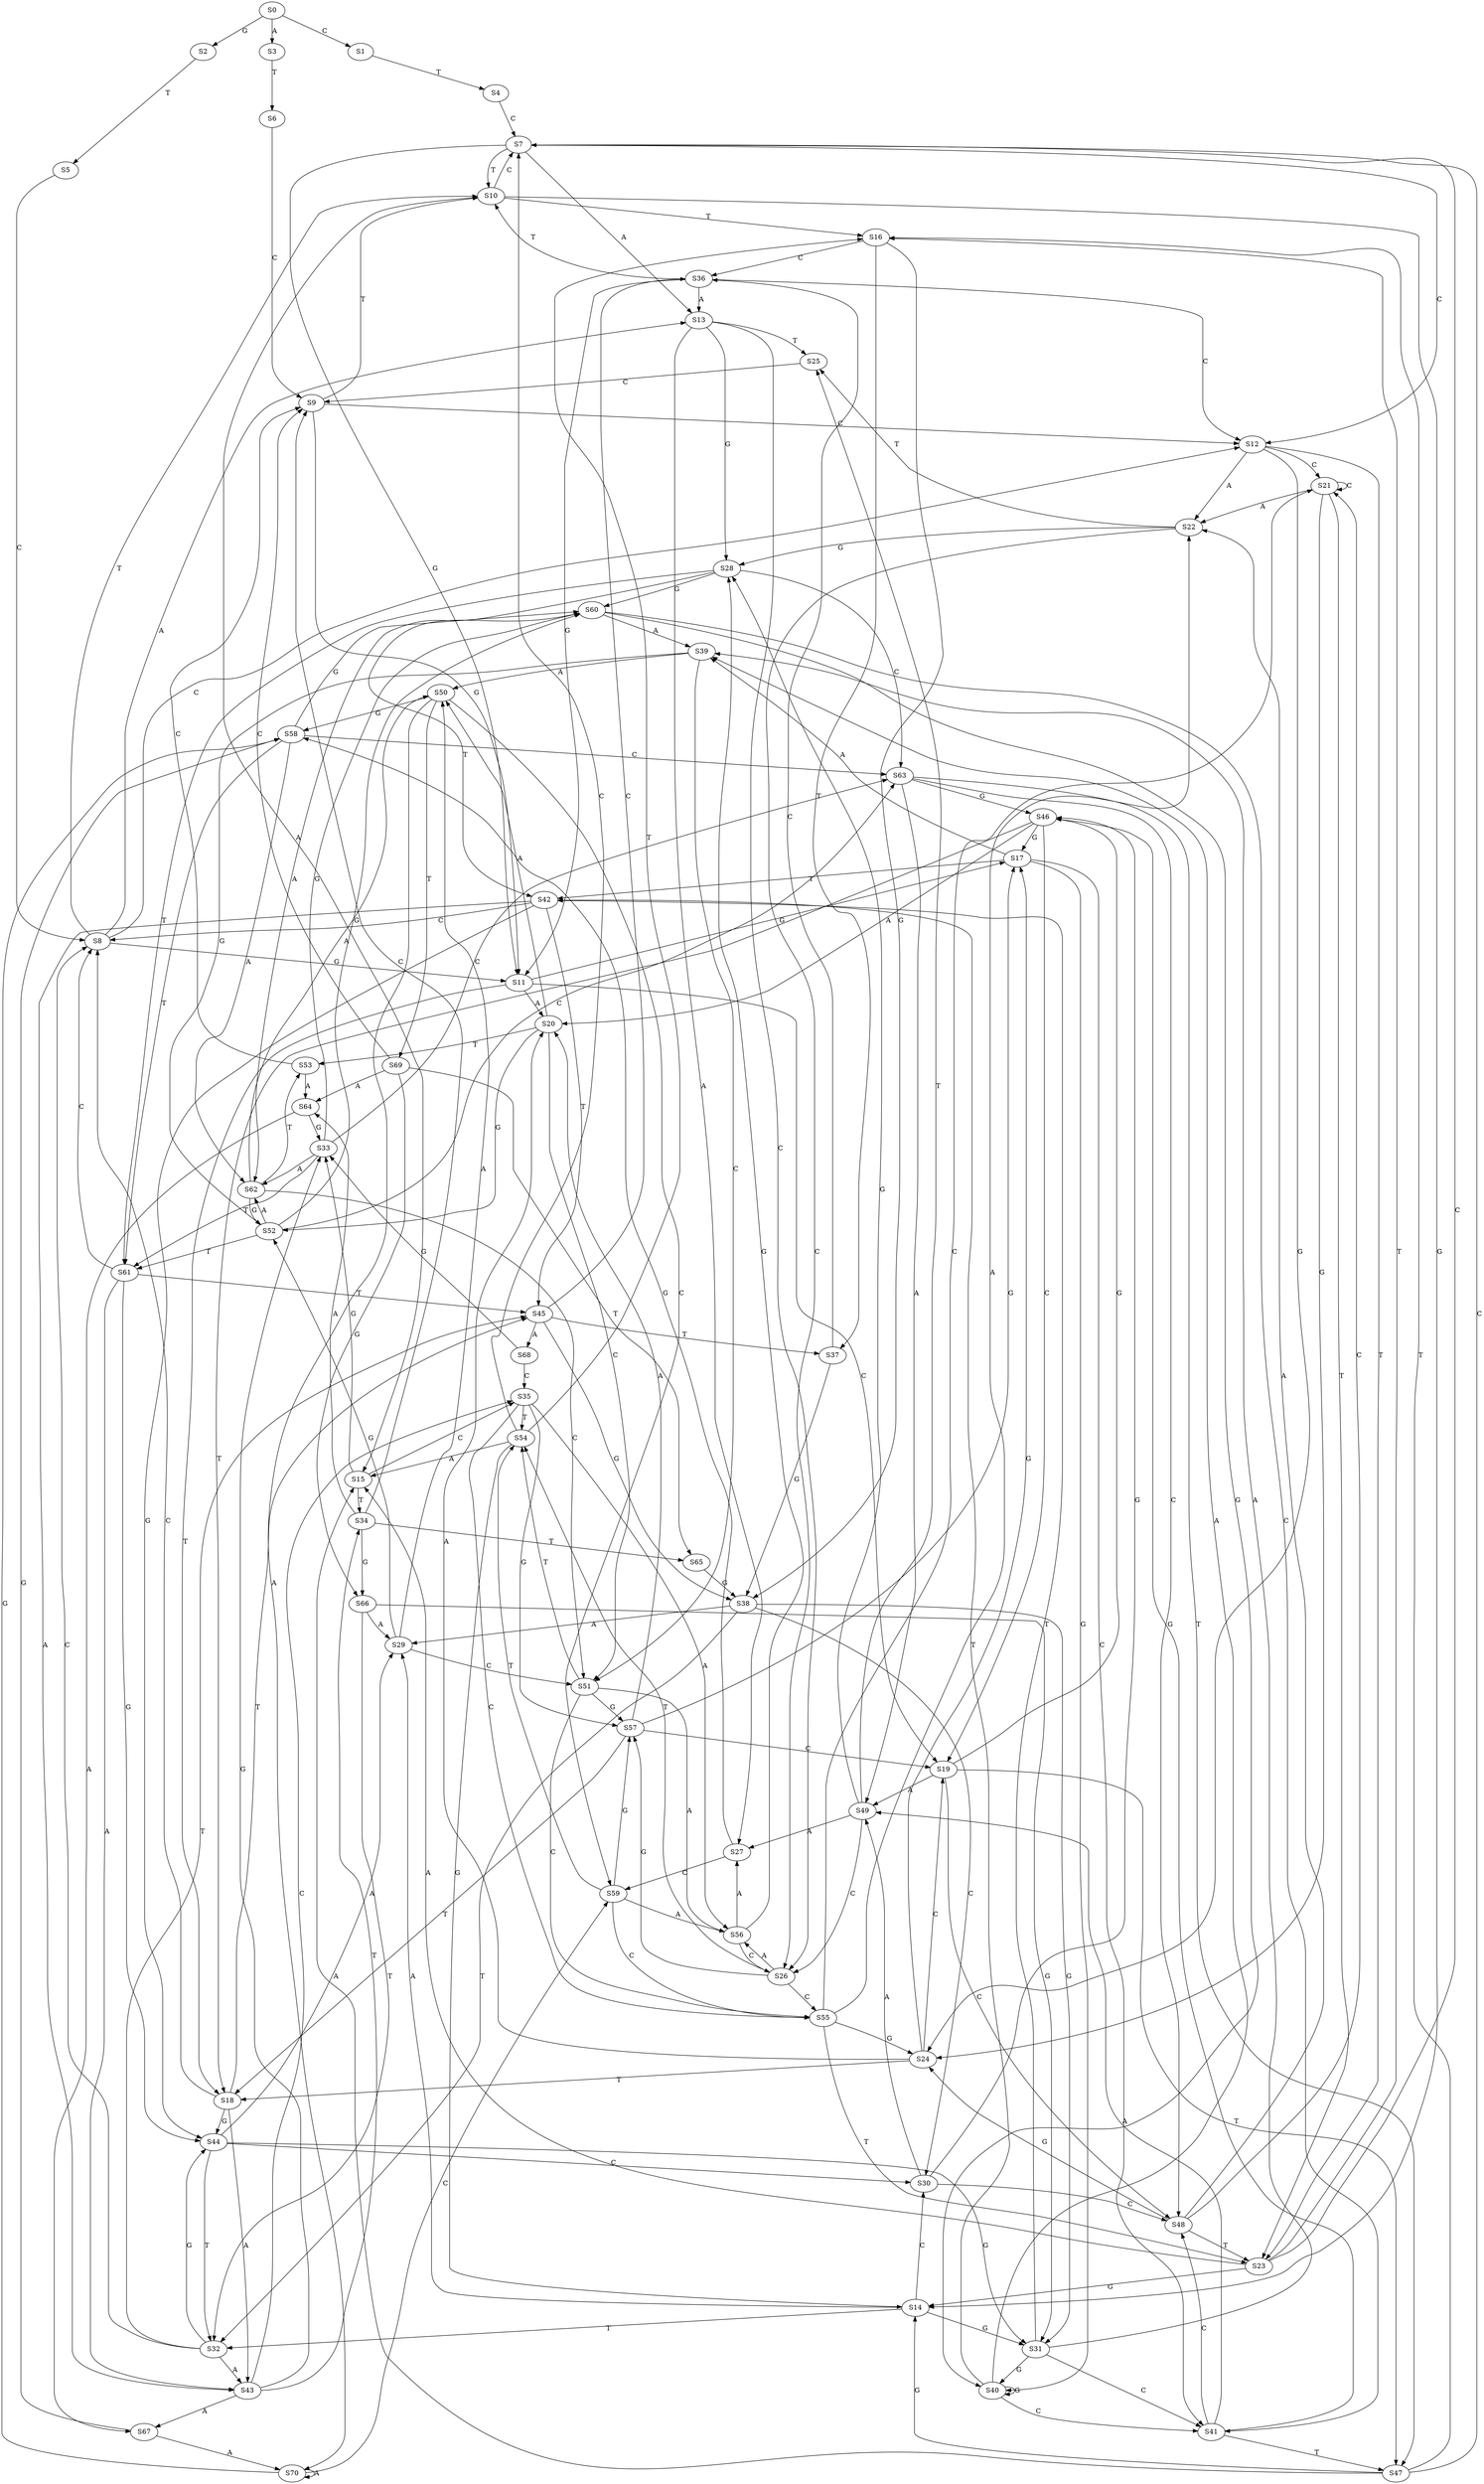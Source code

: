 strict digraph  {
	S0 -> S1 [ label = C ];
	S0 -> S2 [ label = G ];
	S0 -> S3 [ label = A ];
	S1 -> S4 [ label = T ];
	S2 -> S5 [ label = T ];
	S3 -> S6 [ label = T ];
	S4 -> S7 [ label = C ];
	S5 -> S8 [ label = C ];
	S6 -> S9 [ label = C ];
	S7 -> S10 [ label = T ];
	S7 -> S11 [ label = G ];
	S7 -> S12 [ label = C ];
	S7 -> S13 [ label = A ];
	S8 -> S10 [ label = T ];
	S8 -> S11 [ label = G ];
	S8 -> S13 [ label = A ];
	S8 -> S12 [ label = C ];
	S9 -> S12 [ label = C ];
	S9 -> S11 [ label = G ];
	S9 -> S10 [ label = T ];
	S10 -> S14 [ label = G ];
	S10 -> S7 [ label = C ];
	S10 -> S15 [ label = A ];
	S10 -> S16 [ label = T ];
	S11 -> S17 [ label = G ];
	S11 -> S18 [ label = T ];
	S11 -> S19 [ label = C ];
	S11 -> S20 [ label = A ];
	S12 -> S21 [ label = C ];
	S12 -> S22 [ label = A ];
	S12 -> S23 [ label = T ];
	S12 -> S24 [ label = G ];
	S13 -> S25 [ label = T ];
	S13 -> S26 [ label = C ];
	S13 -> S27 [ label = A ];
	S13 -> S28 [ label = G ];
	S14 -> S29 [ label = A ];
	S14 -> S30 [ label = C ];
	S14 -> S31 [ label = G ];
	S14 -> S32 [ label = T ];
	S15 -> S33 [ label = G ];
	S15 -> S34 [ label = T ];
	S15 -> S35 [ label = C ];
	S16 -> S36 [ label = C ];
	S16 -> S37 [ label = T ];
	S16 -> S38 [ label = G ];
	S17 -> S39 [ label = A ];
	S17 -> S40 [ label = G ];
	S17 -> S41 [ label = C ];
	S17 -> S42 [ label = T ];
	S18 -> S8 [ label = C ];
	S18 -> S43 [ label = A ];
	S18 -> S44 [ label = G ];
	S18 -> S45 [ label = T ];
	S19 -> S46 [ label = G ];
	S19 -> S47 [ label = T ];
	S19 -> S48 [ label = C ];
	S19 -> S49 [ label = A ];
	S20 -> S50 [ label = A ];
	S20 -> S51 [ label = C ];
	S20 -> S52 [ label = G ];
	S20 -> S53 [ label = T ];
	S21 -> S24 [ label = G ];
	S21 -> S21 [ label = C ];
	S21 -> S22 [ label = A ];
	S21 -> S23 [ label = T ];
	S22 -> S28 [ label = G ];
	S22 -> S25 [ label = T ];
	S22 -> S26 [ label = C ];
	S23 -> S14 [ label = G ];
	S23 -> S7 [ label = C ];
	S23 -> S16 [ label = T ];
	S23 -> S15 [ label = A ];
	S24 -> S20 [ label = A ];
	S24 -> S17 [ label = G ];
	S24 -> S18 [ label = T ];
	S24 -> S19 [ label = C ];
	S25 -> S9 [ label = C ];
	S26 -> S54 [ label = T ];
	S26 -> S55 [ label = C ];
	S26 -> S56 [ label = A ];
	S26 -> S57 [ label = G ];
	S27 -> S58 [ label = G ];
	S27 -> S59 [ label = C ];
	S28 -> S60 [ label = G ];
	S28 -> S61 [ label = T ];
	S28 -> S62 [ label = A ];
	S28 -> S63 [ label = C ];
	S29 -> S52 [ label = G ];
	S29 -> S51 [ label = C ];
	S29 -> S50 [ label = A ];
	S30 -> S48 [ label = C ];
	S30 -> S46 [ label = G ];
	S30 -> S49 [ label = A ];
	S31 -> S40 [ label = G ];
	S31 -> S41 [ label = C ];
	S31 -> S39 [ label = A ];
	S31 -> S42 [ label = T ];
	S32 -> S8 [ label = C ];
	S32 -> S45 [ label = T ];
	S32 -> S44 [ label = G ];
	S32 -> S43 [ label = A ];
	S33 -> S61 [ label = T ];
	S33 -> S62 [ label = A ];
	S33 -> S63 [ label = C ];
	S33 -> S60 [ label = G ];
	S34 -> S9 [ label = C ];
	S34 -> S64 [ label = A ];
	S34 -> S65 [ label = T ];
	S34 -> S66 [ label = G ];
	S35 -> S57 [ label = G ];
	S35 -> S54 [ label = T ];
	S35 -> S55 [ label = C ];
	S35 -> S56 [ label = A ];
	S36 -> S13 [ label = A ];
	S36 -> S12 [ label = C ];
	S36 -> S11 [ label = G ];
	S36 -> S10 [ label = T ];
	S37 -> S38 [ label = G ];
	S37 -> S36 [ label = C ];
	S38 -> S31 [ label = G ];
	S38 -> S30 [ label = C ];
	S38 -> S32 [ label = T ];
	S38 -> S29 [ label = A ];
	S39 -> S50 [ label = A ];
	S39 -> S52 [ label = G ];
	S39 -> S51 [ label = C ];
	S40 -> S42 [ label = T ];
	S40 -> S41 [ label = C ];
	S40 -> S40 [ label = G ];
	S40 -> S39 [ label = A ];
	S41 -> S47 [ label = T ];
	S41 -> S48 [ label = C ];
	S41 -> S49 [ label = A ];
	S41 -> S46 [ label = G ];
	S42 -> S43 [ label = A ];
	S42 -> S8 [ label = C ];
	S42 -> S44 [ label = G ];
	S42 -> S45 [ label = T ];
	S43 -> S34 [ label = T ];
	S43 -> S33 [ label = G ];
	S43 -> S67 [ label = A ];
	S43 -> S35 [ label = C ];
	S44 -> S32 [ label = T ];
	S44 -> S31 [ label = G ];
	S44 -> S29 [ label = A ];
	S44 -> S30 [ label = C ];
	S45 -> S36 [ label = C ];
	S45 -> S38 [ label = G ];
	S45 -> S68 [ label = A ];
	S45 -> S37 [ label = T ];
	S46 -> S17 [ label = G ];
	S46 -> S20 [ label = A ];
	S46 -> S18 [ label = T ];
	S46 -> S19 [ label = C ];
	S47 -> S15 [ label = A ];
	S47 -> S7 [ label = C ];
	S47 -> S16 [ label = T ];
	S47 -> S14 [ label = G ];
	S48 -> S24 [ label = G ];
	S48 -> S22 [ label = A ];
	S48 -> S23 [ label = T ];
	S48 -> S21 [ label = C ];
	S49 -> S28 [ label = G ];
	S49 -> S26 [ label = C ];
	S49 -> S27 [ label = A ];
	S49 -> S25 [ label = T ];
	S50 -> S69 [ label = T ];
	S50 -> S59 [ label = C ];
	S50 -> S70 [ label = A ];
	S50 -> S58 [ label = G ];
	S51 -> S54 [ label = T ];
	S51 -> S57 [ label = G ];
	S51 -> S55 [ label = C ];
	S51 -> S56 [ label = A ];
	S52 -> S61 [ label = T ];
	S52 -> S60 [ label = G ];
	S52 -> S62 [ label = A ];
	S52 -> S63 [ label = C ];
	S53 -> S64 [ label = A ];
	S53 -> S9 [ label = C ];
	S54 -> S15 [ label = A ];
	S54 -> S7 [ label = C ];
	S54 -> S16 [ label = T ];
	S54 -> S14 [ label = G ];
	S55 -> S21 [ label = C ];
	S55 -> S22 [ label = A ];
	S55 -> S23 [ label = T ];
	S55 -> S24 [ label = G ];
	S56 -> S28 [ label = G ];
	S56 -> S26 [ label = C ];
	S56 -> S27 [ label = A ];
	S57 -> S17 [ label = G ];
	S57 -> S20 [ label = A ];
	S57 -> S18 [ label = T ];
	S57 -> S19 [ label = C ];
	S58 -> S61 [ label = T ];
	S58 -> S62 [ label = A ];
	S58 -> S63 [ label = C ];
	S58 -> S60 [ label = G ];
	S59 -> S56 [ label = A ];
	S59 -> S55 [ label = C ];
	S59 -> S57 [ label = G ];
	S59 -> S54 [ label = T ];
	S60 -> S39 [ label = A ];
	S60 -> S40 [ label = G ];
	S60 -> S42 [ label = T ];
	S60 -> S41 [ label = C ];
	S61 -> S43 [ label = A ];
	S61 -> S8 [ label = C ];
	S61 -> S44 [ label = G ];
	S61 -> S45 [ label = T ];
	S62 -> S50 [ label = A ];
	S62 -> S51 [ label = C ];
	S62 -> S53 [ label = T ];
	S62 -> S52 [ label = G ];
	S63 -> S48 [ label = C ];
	S63 -> S49 [ label = A ];
	S63 -> S46 [ label = G ];
	S63 -> S47 [ label = T ];
	S64 -> S33 [ label = G ];
	S64 -> S67 [ label = A ];
	S65 -> S38 [ label = G ];
	S66 -> S31 [ label = G ];
	S66 -> S29 [ label = A ];
	S66 -> S32 [ label = T ];
	S67 -> S58 [ label = G ];
	S67 -> S70 [ label = A ];
	S68 -> S35 [ label = C ];
	S68 -> S33 [ label = G ];
	S69 -> S64 [ label = A ];
	S69 -> S9 [ label = C ];
	S69 -> S66 [ label = G ];
	S69 -> S65 [ label = T ];
	S70 -> S58 [ label = G ];
	S70 -> S59 [ label = C ];
	S70 -> S70 [ label = A ];
}
